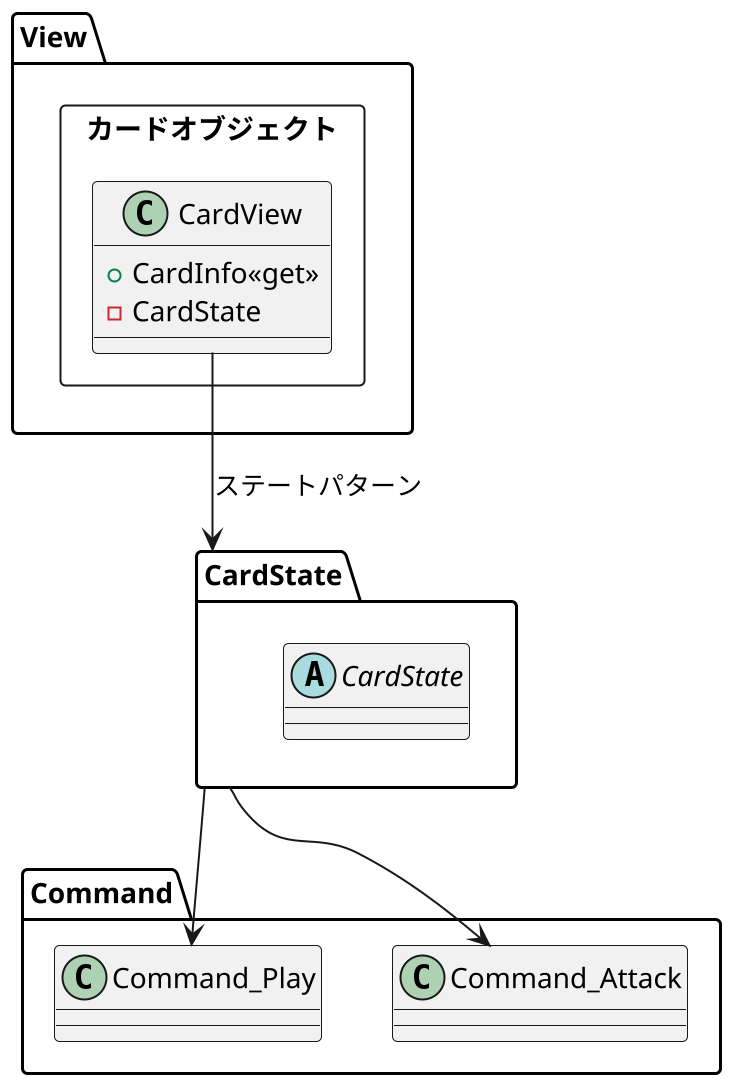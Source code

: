 @startuml View

scale 2
skinparam DefaultFontName 源ノ角ゴシック Code JP Medium

package View
{

    rectangle カードオブジェクト{
        class CardView
        {
            + CardInfo<<get>>
            - CardState
        }

    }

}


package Command
{
        class Command_Attack
    class Command_Play
}

package CardState
{
    abstract class CardState
}

CardView-d->CardState : ステートパターン
CardState->Command_Play
CardState-->Command_Attack
@enduml 